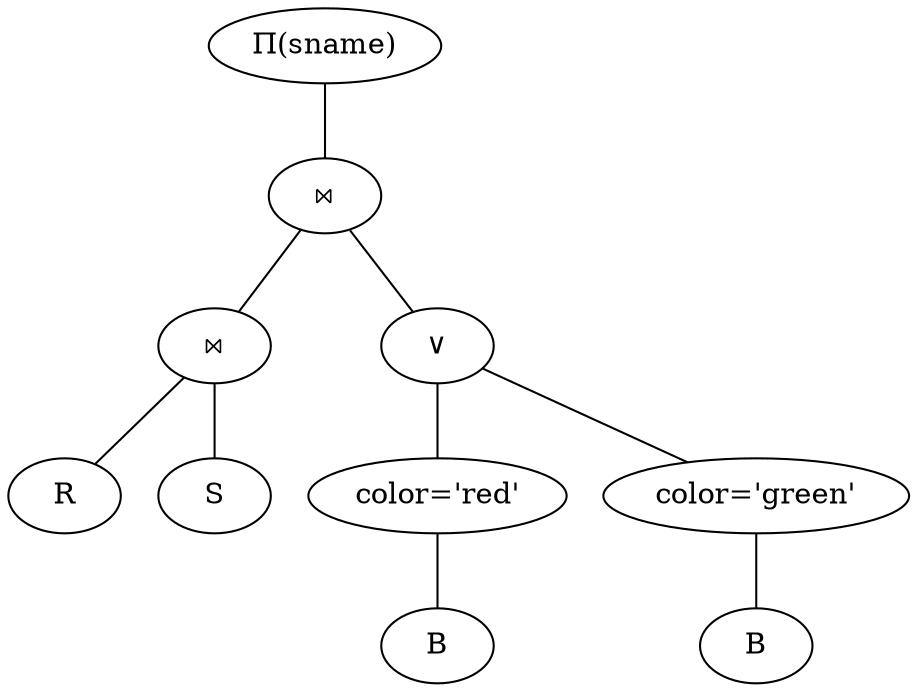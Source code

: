 digraph {
    edge[arrowhead="none"];
    "join1" [label="⋈"];
    "join2" [label="⋈"];
    "B1" [label="B"];
    "B2" [label="B"];
    "lor" [label="∨"];

    "Π(sname)" -> "join1";
    "join1" -> "lor";
    "join1" -> "join2";
    "lor" -> "color='red'" -> "B1";
    "lor" -> "color='green'" -> "B2";
    "join2" -> "R";
    "join2" -> "S";
}
